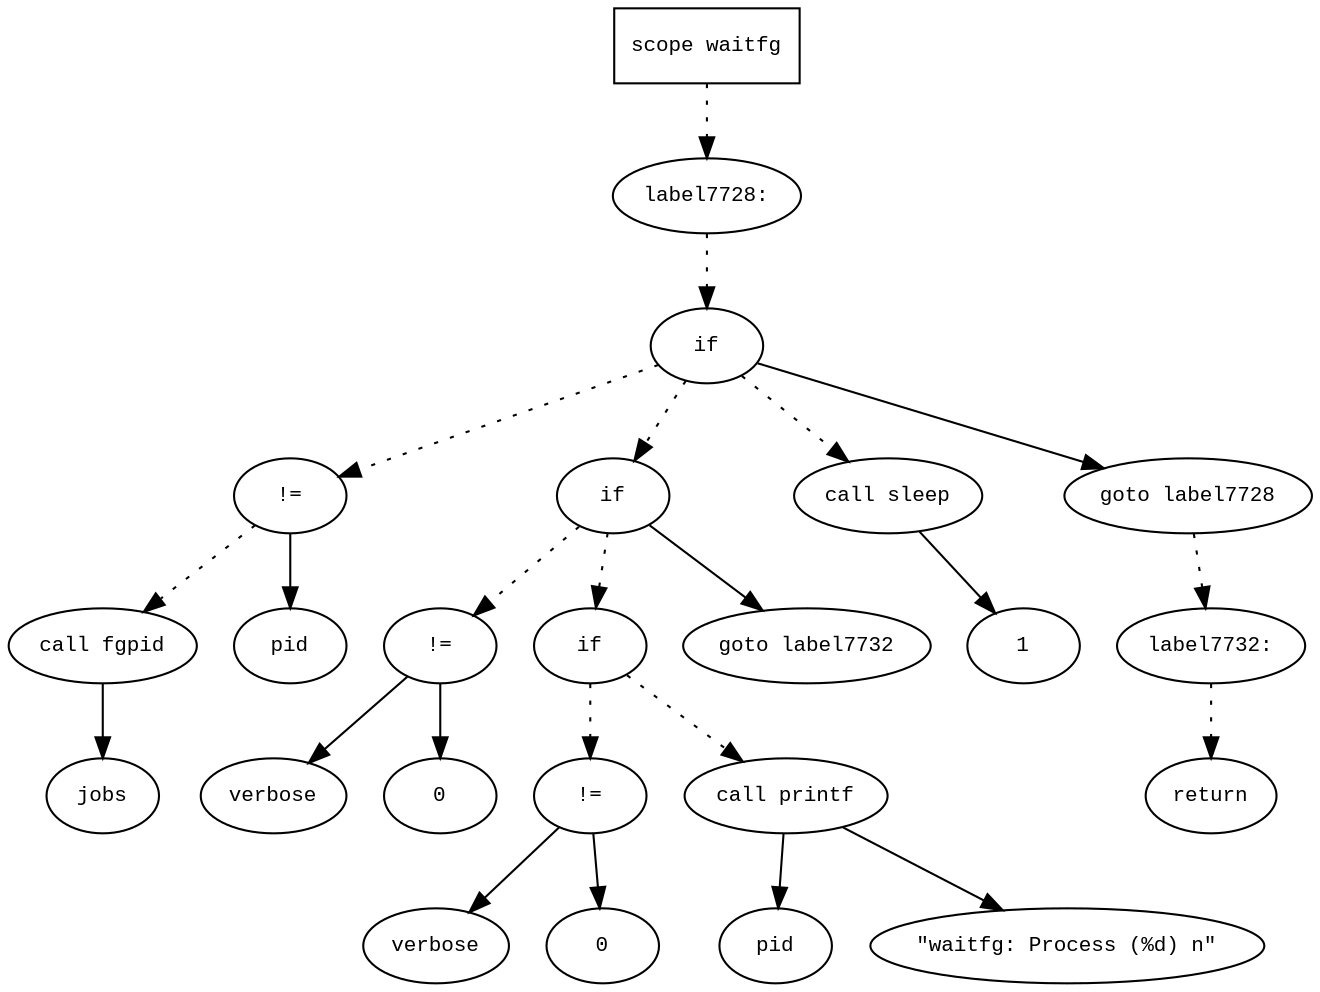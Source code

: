 digraph AST {
  graph [fontname="Times New Roman",fontsize=10];
  node  [fontname="Courier New",fontsize=10];
  edge  [fontname="Times New Roman",fontsize=10];

  node1 [label="scope waitfg",shape=box];
  node2 [label="label7728:",shape=ellipse];
  node1 -> node2 [style=dotted];
  node3 [label="if",shape=ellipse];
  node2 -> node3 [style=dotted];
  node4 [label="!=",shape=ellipse];
  node5 [label="call fgpid",shape=ellipse];
  node6 [label="jobs",shape=ellipse];
  node5 -> node6;
  node4 -> node5 [style=dotted];
  node7 [label="pid",shape=ellipse];
  node4 -> node7;
  node3 -> node4 [style=dotted];
  node8 [label="if",shape=ellipse];
  node3 -> node8 [style=dotted];
  node9 [label="!=",shape=ellipse];
  node10 [label="verbose",shape=ellipse];
  node9 -> node10;
  node11 [label="0",shape=ellipse];
  node9 -> node11;
  node8 -> node9 [style=dotted];
  node12 [label="if",shape=ellipse];
  node8 -> node12 [style=dotted];
  node13 [label="!=",shape=ellipse];
  node14 [label="verbose",shape=ellipse];
  node13 -> node14;
  node15 [label="0",shape=ellipse];
  node13 -> node15;
  node12 -> node13 [style=dotted];
  node16 [label="call printf",shape=ellipse];
  node17 [label="pid",shape=ellipse];
  node16 -> node17;
  node18 [label="\"waitfg: Process (%d) n\"",shape=ellipse];
  node16 -> node18;
  node12 -> node16 [style=dotted];
  node19 [label="goto label7732",shape=ellipse];
  node8 -> node19;
  node20 [label="call sleep",shape=ellipse];
  node21 [label="1",shape=ellipse];
  node20 -> node21;
  node3 -> node20 [style=dotted];
  node22 [label="goto label7728",shape=ellipse];
  node3 -> node22;
  node23 [label="label7732:",shape=ellipse];
  node22 -> node23 [style=dotted];
  node24 [label="return",shape=ellipse];
  node23 -> node24 [style=dotted];
} 